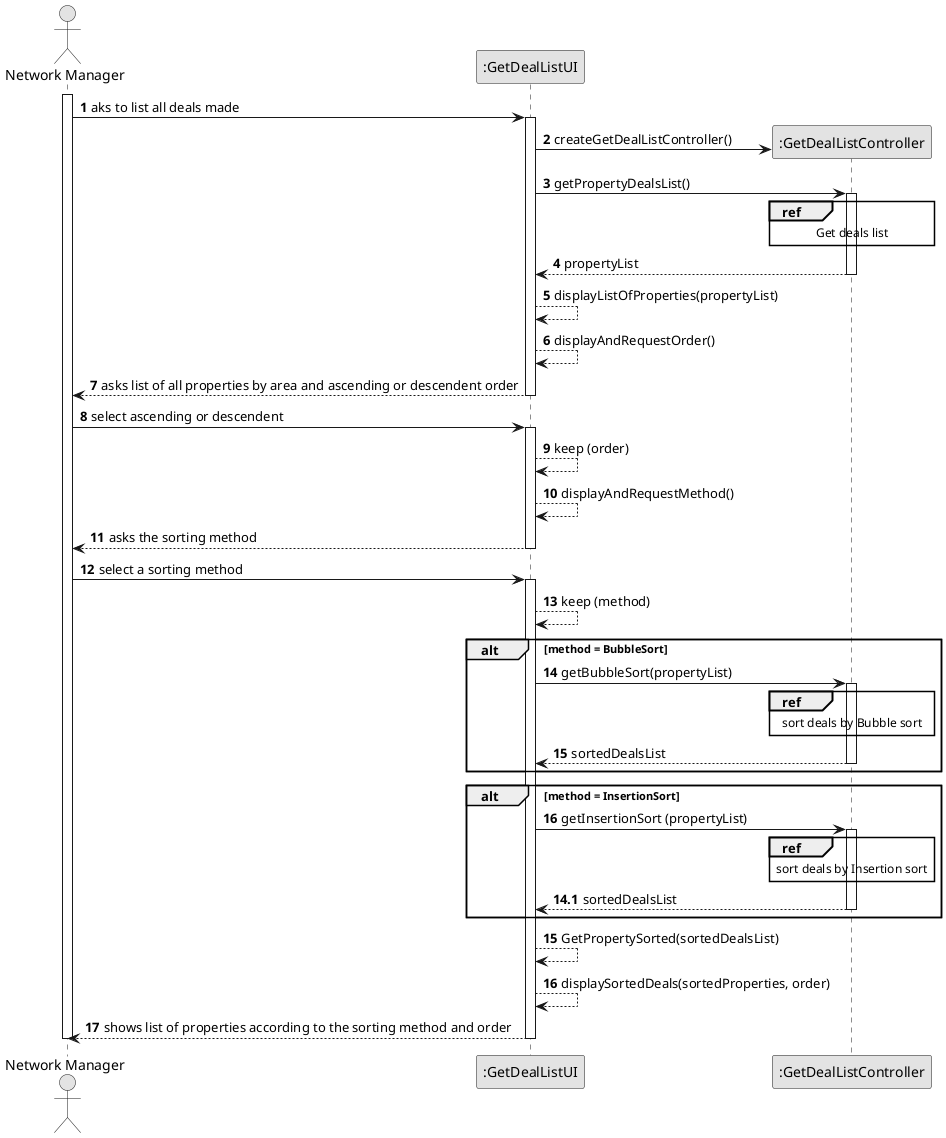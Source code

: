 @startuml
'https://plantuml.com/sequence-diagram

@startuml
skinparam monochrome true
skinparam packageStyle rectangle
skinparam shadowing false


autonumber
actor "Network Manager" as NM
participant ":GetDealListUI" as UI
participant ":GetDealListController" as CTRL



activate NM


    NM -> UI : aks to list all deals made

    activate UI
    UI -> CTRL** : createGetDealListController()

    UI -> CTRL : getPropertyDealsList()
    activate CTRL
    ref over CTRL
    Get deals list
    end ref
    autonumber 4
    CTRL --> UI : propertyList


    deactivate CTRL

    UI --> UI : displayListOfProperties(propertyList)

    UI --> UI : displayAndRequestOrder()

    UI --> NM : asks list of all properties by area and ascending or descendent order


    deactivate UI


    NM -> UI : select ascending or descendent

    activate UI
    UI --> UI : keep (order)

    UI --> UI : displayAndRequestMethod()

    UI --> NM : asks the sorting method
    deactivate UI


    NM -> UI : select a sorting method

    activate UI

    UI --> UI : keep (method)
    alt method = BubbleSort
    UI -> CTRL : getBubbleSort(propertyList)
               activate CTRL
              ref over CTRL
              sort deals by Bubble sort
              end ref
       CTRL --> UI : sortedDealsList
       deactivate CTRL
     end

       alt method = InsertionSort
       UI -> CTRL : getInsertionSort (propertyList)
       activate CTRL
       autonumber 14.1
        ref over CTRL
         sort deals by Insertion sort
         end ref
       CTRL --> UI : sortedDealsList
       deactivate CTRL
       end

      autonumber 15
        deactivate CTRL



    UI --> UI : GetPropertySorted(sortedDealsList)

    UI --> UI : displaySortedDeals(sortedProperties, order)

    UI --> NM : shows list of properties according to the sorting method and order

    deactivate UI


deactivate NM

@enduml
